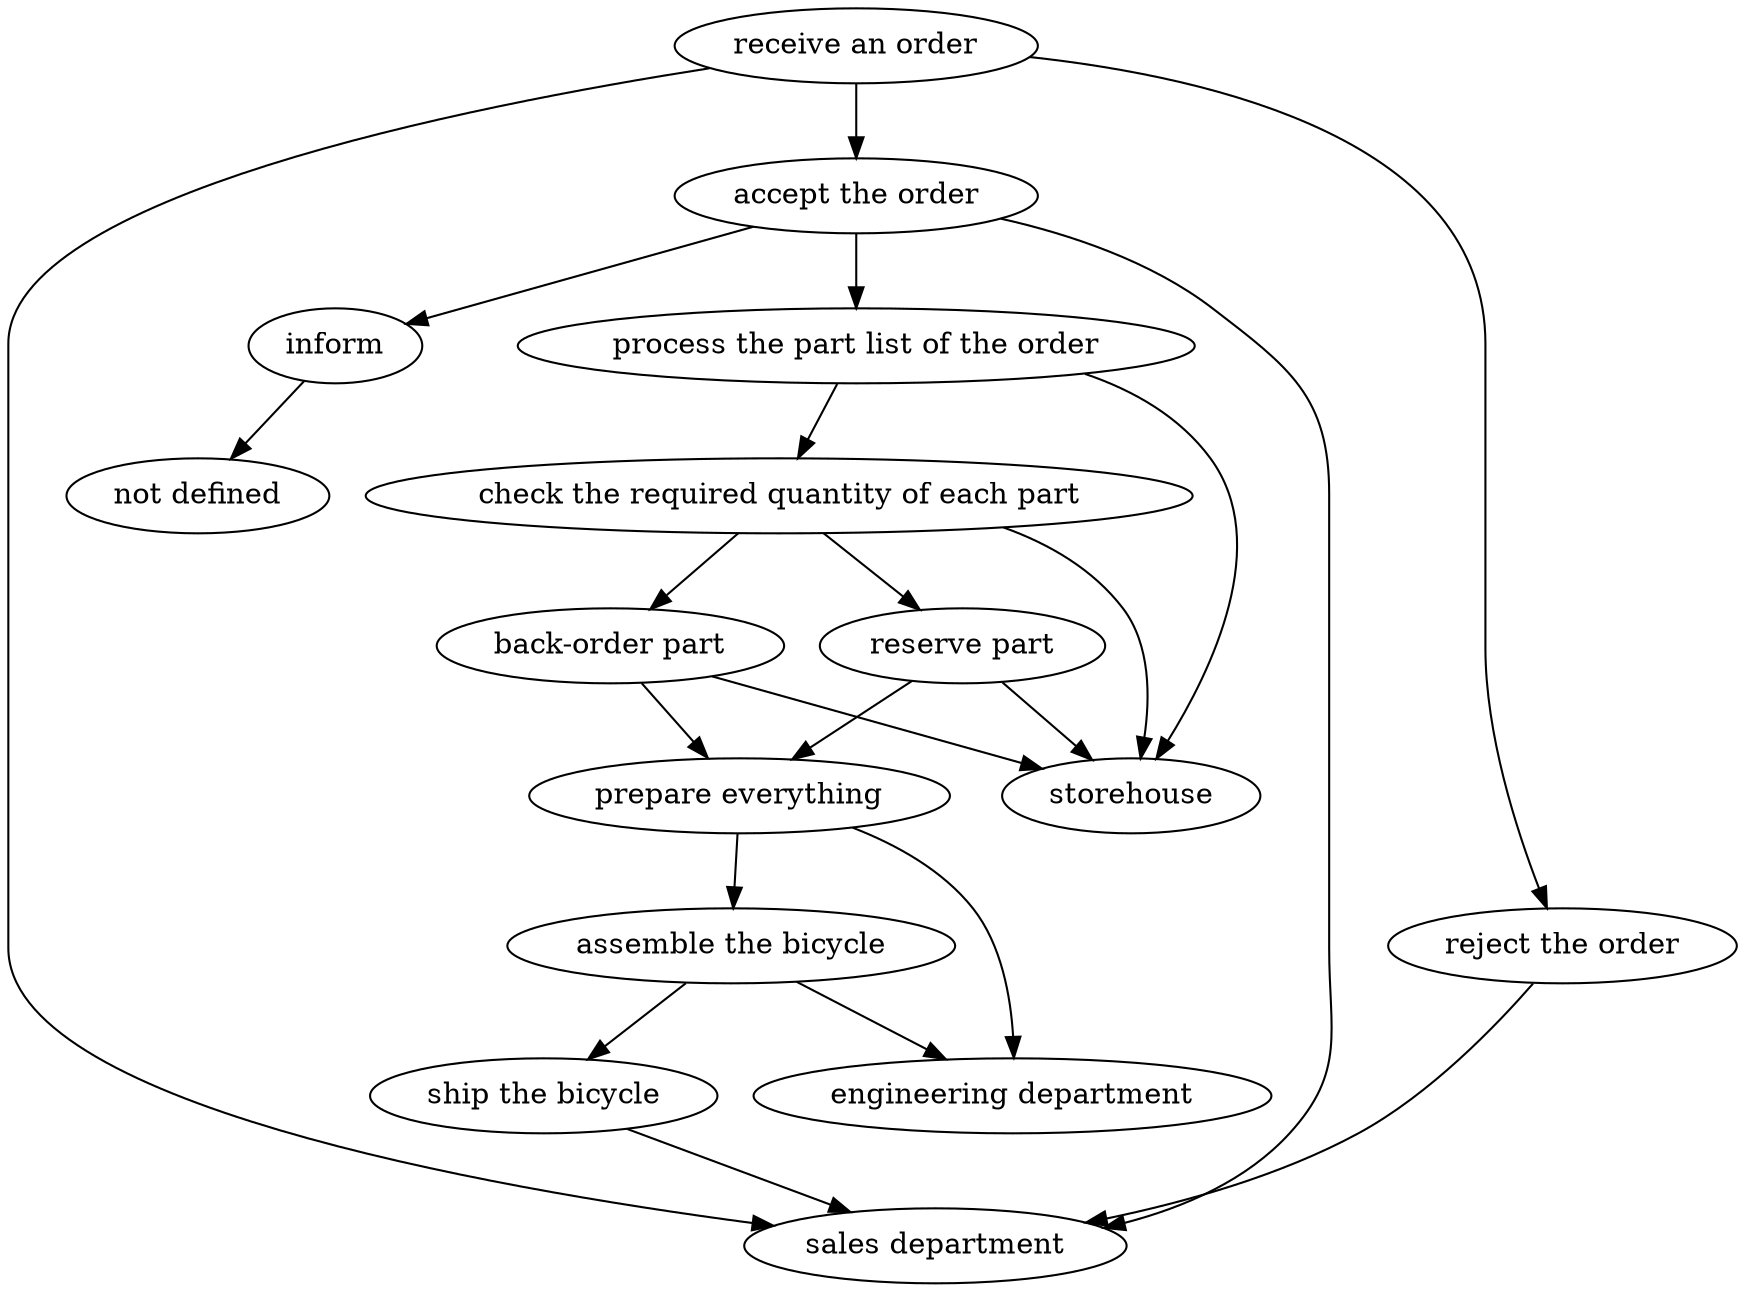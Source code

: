 strict digraph "doc-1.1" {
	graph [name="doc-1.1"];
	"receive an order"	[attrs="{'type': 'Activity', 'label': 'receive an order'}"];
	"reject the order"	[attrs="{'type': 'Activity', 'label': 'reject the order'}"];
	"receive an order" -> "reject the order"	[attrs="{'type': 'flow', 'label': 'flow'}"];
	"accept the order"	[attrs="{'type': 'Activity', 'label': 'accept the order'}"];
	"receive an order" -> "accept the order"	[attrs="{'type': 'flow', 'label': 'flow'}"];
	"sales department"	[attrs="{'type': 'Actor', 'label': 'sales department'}"];
	"receive an order" -> "sales department"	[attrs="{'type': 'actor performer', 'label': 'actor performer'}"];
	"reject the order" -> "sales department"	[attrs="{'type': 'actor performer', 'label': 'actor performer'}"];
	inform	[attrs="{'type': 'Activity', 'label': 'inform'}"];
	"accept the order" -> inform	[attrs="{'type': 'flow', 'label': 'flow'}"];
	"process the part list of the order"	[attrs="{'type': 'Activity', 'label': 'process the part list of the order'}"];
	"accept the order" -> "process the part list of the order"	[attrs="{'type': 'flow', 'label': 'flow'}"];
	"accept the order" -> "sales department"	[attrs="{'type': 'actor performer', 'label': 'actor performer'}"];
	"not defined"	[attrs="{'type': 'Actor', 'label': 'not defined'}"];
	inform -> "not defined"	[attrs="{'type': 'actor performer', 'label': 'actor performer'}"];
	"check the required quantity of each part"	[attrs="{'type': 'Activity', 'label': 'check the required quantity of each part'}"];
	"process the part list of the order" -> "check the required quantity of each part"	[attrs="{'type': 'flow', 'label': 'flow'}"];
	storehouse	[attrs="{'type': 'Actor', 'label': 'storehouse'}"];
	"process the part list of the order" -> storehouse	[attrs="{'type': 'actor performer', 'label': 'actor performer'}"];
	"reserve part"	[attrs="{'type': 'Activity', 'label': 'reserve part'}"];
	"check the required quantity of each part" -> "reserve part"	[attrs="{'type': 'flow', 'label': 'flow'}"];
	"back-order part"	[attrs="{'type': 'Activity', 'label': 'back-order part'}"];
	"check the required quantity of each part" -> "back-order part"	[attrs="{'type': 'flow', 'label': 'flow'}"];
	"check the required quantity of each part" -> storehouse	[attrs="{'type': 'actor performer', 'label': 'actor performer'}"];
	"prepare everything"	[attrs="{'type': 'Activity', 'label': 'prepare everything'}"];
	"reserve part" -> "prepare everything"	[attrs="{'type': 'flow', 'label': 'flow'}"];
	"reserve part" -> storehouse	[attrs="{'type': 'actor performer', 'label': 'actor performer'}"];
	"back-order part" -> "prepare everything"	[attrs="{'type': 'flow', 'label': 'flow'}"];
	"back-order part" -> storehouse	[attrs="{'type': 'actor performer', 'label': 'actor performer'}"];
	"assemble the bicycle"	[attrs="{'type': 'Activity', 'label': 'assemble the bicycle'}"];
	"prepare everything" -> "assemble the bicycle"	[attrs="{'type': 'flow', 'label': 'flow'}"];
	"engineering department"	[attrs="{'type': 'Actor', 'label': 'engineering department'}"];
	"prepare everything" -> "engineering department"	[attrs="{'type': 'actor performer', 'label': 'actor performer'}"];
	"ship the bicycle"	[attrs="{'type': 'Activity', 'label': 'ship the bicycle'}"];
	"assemble the bicycle" -> "ship the bicycle"	[attrs="{'type': 'flow', 'label': 'flow'}"];
	"assemble the bicycle" -> "engineering department"	[attrs="{'type': 'actor performer', 'label': 'actor performer'}"];
	"ship the bicycle" -> "sales department"	[attrs="{'type': 'actor performer', 'label': 'actor performer'}"];
}
